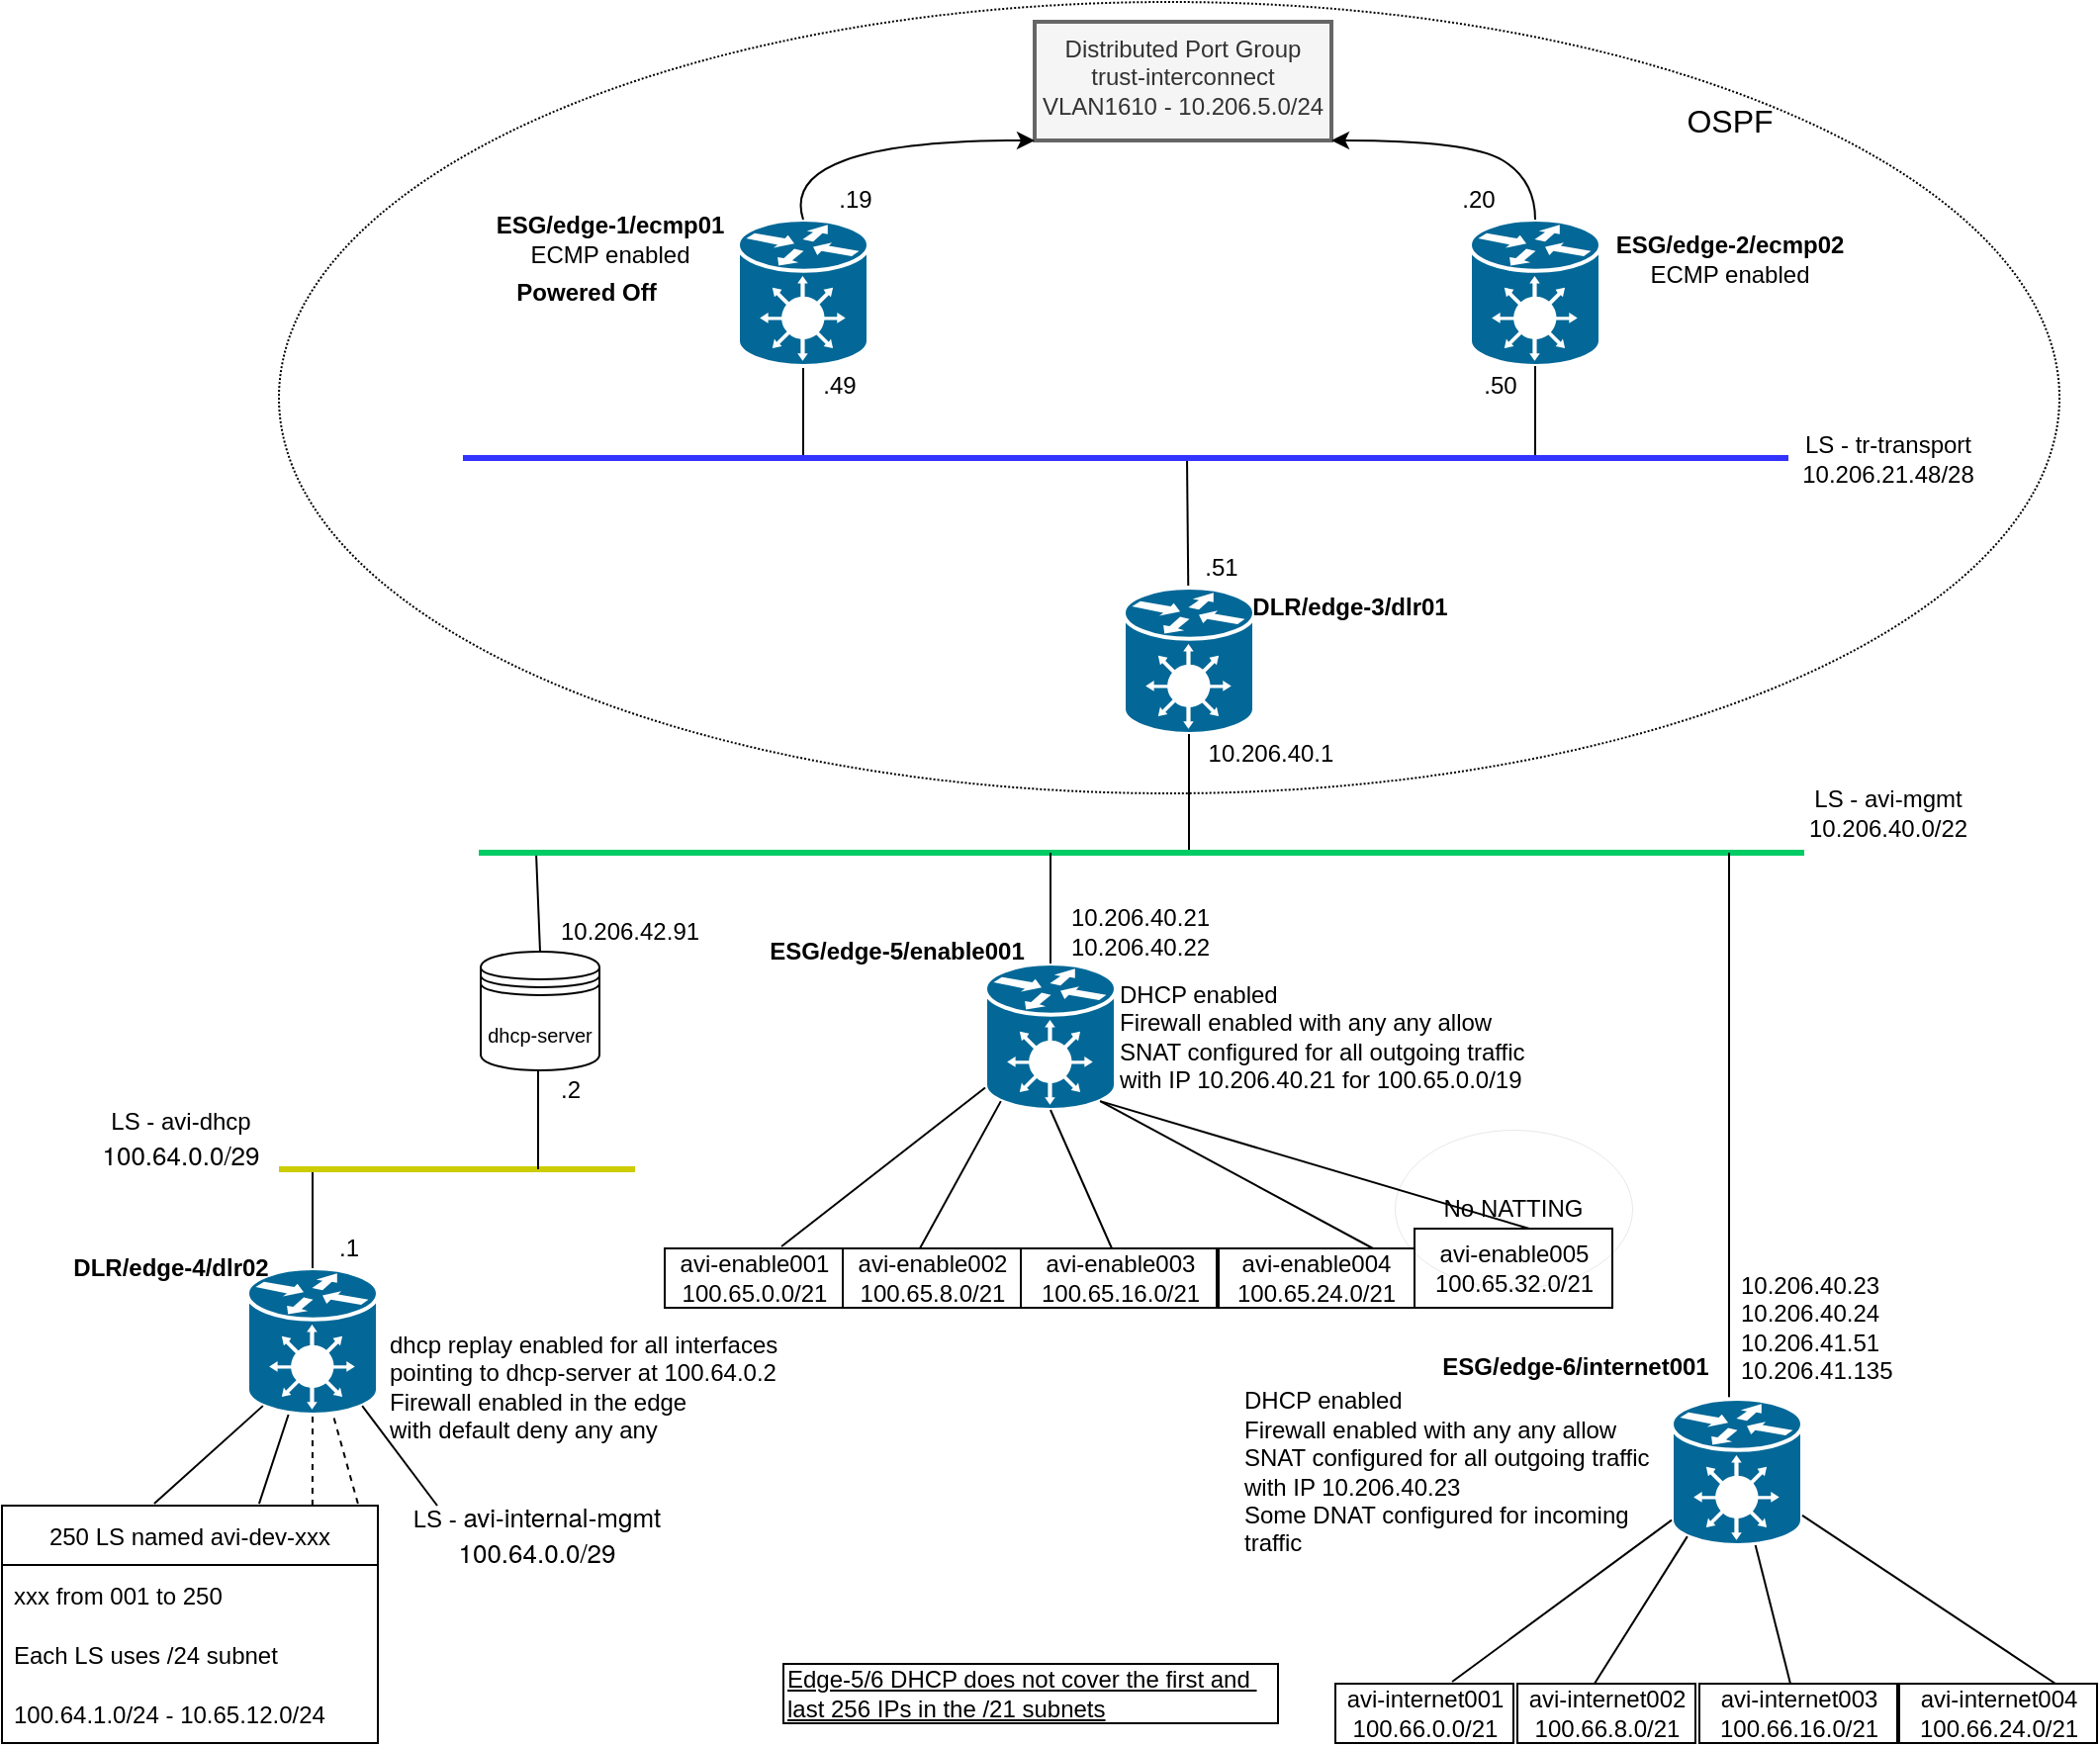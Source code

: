 <mxfile version="21.6.1" type="github">
  <diagram name="Page-1" id="c37626ed-c26b-45fb-9056-f9ebc6bb27b6">
    <mxGraphModel dx="2016" dy="1125" grid="1" gridSize="10" guides="1" tooltips="1" connect="1" arrows="1" fold="1" page="1" pageScale="1" pageWidth="1100" pageHeight="850" background="none" math="0" shadow="0">
      <root>
        <mxCell id="0" />
        <mxCell id="1" parent="0" />
        <mxCell id="N1dkzsuQkR2X4oeWRZf_-7" value="No NATTING" style="ellipse;whiteSpace=wrap;html=1;strokeWidth=0;" vertex="1" parent="1">
          <mxGeometry x="714" y="580" width="120" height="80" as="geometry" />
        </mxCell>
        <mxCell id="1xLOZ17CYS4UkB0JXkVa-25" value="" style="ellipse;whiteSpace=wrap;html=1;dashed=1;dashPattern=1 1;" parent="1" vertex="1">
          <mxGeometry x="150" y="10" width="900" height="400" as="geometry" />
        </mxCell>
        <mxCell id="1xLOZ17CYS4UkB0JXkVa-17" style="edgeStyle=orthogonalEdgeStyle;rounded=0;orthogonalLoop=1;jettySize=auto;html=1;exitX=0.5;exitY=1;exitDx=0;exitDy=0;exitPerimeter=0;entryX=0;entryY=0.5;entryDx=0;entryDy=0;entryPerimeter=0;endArrow=none;endFill=0;" parent="1" source="1xLOZ17CYS4UkB0JXkVa-4" edge="1">
          <mxGeometry relative="1" as="geometry">
            <mxPoint x="577" y="241" as="targetPoint" />
            <Array as="points">
              <mxPoint x="415" y="241" />
            </Array>
          </mxGeometry>
        </mxCell>
        <mxCell id="1xLOZ17CYS4UkB0JXkVa-4" value="" style="shape=mxgraph.cisco.hubs_and_gateways.generic_gateway;sketch=0;html=1;pointerEvents=1;dashed=0;fillColor=#036897;strokeColor=#ffffff;strokeWidth=2;verticalLabelPosition=bottom;verticalAlign=top;align=center;outlineConnect=0;" parent="1" vertex="1">
          <mxGeometry x="382" y="120" width="66" height="74" as="geometry" />
        </mxCell>
        <mxCell id="1xLOZ17CYS4UkB0JXkVa-5" value="Distributed Port Group&lt;br&gt;trust-interconnect&lt;br&gt;VLAN1610 -&amp;nbsp;10.206.5.0/24" style="whiteSpace=wrap;html=1;verticalAlign=top;fillColor=#f5f5f5;strokeColor=#666666;sketch=0;dashed=0;strokeWidth=2;fontColor=#333333;" parent="1" vertex="1">
          <mxGeometry x="532" y="20" width="150" height="60" as="geometry" />
        </mxCell>
        <mxCell id="1xLOZ17CYS4UkB0JXkVa-7" value="" style="shape=mxgraph.cisco.hubs_and_gateways.generic_gateway;sketch=0;html=1;pointerEvents=1;dashed=0;fillColor=#036897;strokeColor=#ffffff;strokeWidth=2;verticalLabelPosition=bottom;verticalAlign=top;align=center;outlineConnect=0;" parent="1" vertex="1">
          <mxGeometry x="752" y="120" width="66" height="74" as="geometry" />
        </mxCell>
        <mxCell id="1xLOZ17CYS4UkB0JXkVa-8" value="" style="curved=1;endArrow=classic;html=1;rounded=0;entryX=0;entryY=1;entryDx=0;entryDy=0;exitX=0.5;exitY=0;exitDx=0;exitDy=0;exitPerimeter=0;" parent="1" source="1xLOZ17CYS4UkB0JXkVa-4" target="1xLOZ17CYS4UkB0JXkVa-5" edge="1">
          <mxGeometry width="50" height="50" relative="1" as="geometry">
            <mxPoint x="442" y="170" as="sourcePoint" />
            <mxPoint x="492" y="120" as="targetPoint" />
            <Array as="points">
              <mxPoint x="402" y="80" />
            </Array>
          </mxGeometry>
        </mxCell>
        <mxCell id="1xLOZ17CYS4UkB0JXkVa-9" value="" style="curved=1;endArrow=classic;html=1;rounded=0;entryX=1;entryY=1;entryDx=0;entryDy=0;exitX=0.5;exitY=0;exitDx=0;exitDy=0;exitPerimeter=0;" parent="1" source="1xLOZ17CYS4UkB0JXkVa-7" target="1xLOZ17CYS4UkB0JXkVa-5" edge="1">
          <mxGeometry width="50" height="50" relative="1" as="geometry">
            <mxPoint x="762" y="120" as="sourcePoint" />
            <mxPoint x="812" y="70" as="targetPoint" />
            <Array as="points">
              <mxPoint x="785" y="100" />
              <mxPoint x="752" y="80" />
            </Array>
          </mxGeometry>
        </mxCell>
        <mxCell id="1xLOZ17CYS4UkB0JXkVa-10" value=".19" style="text;html=1;resizable=0;autosize=1;align=center;verticalAlign=middle;points=[];fillColor=none;strokeColor=none;rounded=0;" parent="1" vertex="1">
          <mxGeometry x="426" y="100" width="30" height="20" as="geometry" />
        </mxCell>
        <mxCell id="1xLOZ17CYS4UkB0JXkVa-11" value=".20" style="text;html=1;resizable=0;autosize=1;align=center;verticalAlign=middle;points=[];fillColor=none;strokeColor=none;rounded=0;" parent="1" vertex="1">
          <mxGeometry x="741" y="100" width="30" height="20" as="geometry" />
        </mxCell>
        <mxCell id="1xLOZ17CYS4UkB0JXkVa-12" value="LS - tr-transport&lt;br&gt;10.206.21.48/28" style="text;html=1;resizable=0;autosize=1;align=center;verticalAlign=middle;points=[];fillColor=none;strokeColor=none;rounded=0;" parent="1" vertex="1">
          <mxGeometry x="913" y="226" width="100" height="30" as="geometry" />
        </mxCell>
        <mxCell id="1xLOZ17CYS4UkB0JXkVa-13" value="Powered Off" style="text;html=1;resizable=0;autosize=1;align=center;verticalAlign=middle;points=[];fillColor=none;strokeColor=none;rounded=0;fontStyle=1" parent="1" vertex="1">
          <mxGeometry x="260" y="147" width="90" height="20" as="geometry" />
        </mxCell>
        <mxCell id="1xLOZ17CYS4UkB0JXkVa-14" value="ESG/edge-2/ecmp02&lt;br&gt;&lt;span style=&quot;font-weight: normal&quot;&gt;ECMP enabled&lt;/span&gt;" style="text;html=1;resizable=0;autosize=1;align=center;verticalAlign=middle;points=[];fillColor=none;strokeColor=none;rounded=0;fontStyle=1" parent="1" vertex="1">
          <mxGeometry x="818" y="125" width="130" height="30" as="geometry" />
        </mxCell>
        <mxCell id="1xLOZ17CYS4UkB0JXkVa-18" value="" style="edgeStyle=orthogonalEdgeStyle;rounded=0;orthogonalLoop=1;jettySize=auto;html=1;endArrow=none;endFill=0;" parent="1" target="1xLOZ17CYS4UkB0JXkVa-7" edge="1">
          <mxGeometry relative="1" as="geometry">
            <mxPoint x="641" y="241" as="sourcePoint" />
          </mxGeometry>
        </mxCell>
        <mxCell id="1xLOZ17CYS4UkB0JXkVa-16" value="" style="endArrow=none;html=1;rounded=0;" parent="1" source="1xLOZ17CYS4UkB0JXkVa-19" edge="1">
          <mxGeometry width="50" height="50" relative="1" as="geometry">
            <mxPoint x="570" y="400" as="sourcePoint" />
            <mxPoint x="609" y="240" as="targetPoint" />
          </mxGeometry>
        </mxCell>
        <mxCell id="1xLOZ17CYS4UkB0JXkVa-19" value="" style="shape=mxgraph.cisco.hubs_and_gateways.generic_gateway;sketch=0;html=1;pointerEvents=1;dashed=0;fillColor=#036897;strokeColor=#ffffff;strokeWidth=2;verticalLabelPosition=bottom;verticalAlign=top;align=center;outlineConnect=0;" parent="1" vertex="1">
          <mxGeometry x="577" y="306" width="66" height="74" as="geometry" />
        </mxCell>
        <mxCell id="1xLOZ17CYS4UkB0JXkVa-20" value=".49" style="text;html=1;resizable=0;autosize=1;align=center;verticalAlign=middle;points=[];fillColor=none;strokeColor=none;rounded=0;" parent="1" vertex="1">
          <mxGeometry x="418" y="194" width="30" height="20" as="geometry" />
        </mxCell>
        <mxCell id="1xLOZ17CYS4UkB0JXkVa-21" value="ESG/edge-1/ecmp01&lt;br&gt;&lt;span style=&quot;font-weight: normal&quot;&gt;ECMP enabled&lt;/span&gt;" style="text;html=1;resizable=0;autosize=1;align=center;verticalAlign=middle;points=[];fillColor=none;strokeColor=none;rounded=0;fontStyle=1" parent="1" vertex="1">
          <mxGeometry x="252" y="115" width="130" height="30" as="geometry" />
        </mxCell>
        <mxCell id="1xLOZ17CYS4UkB0JXkVa-22" value=".50" style="text;html=1;resizable=0;autosize=1;align=center;verticalAlign=middle;points=[];fillColor=none;strokeColor=none;rounded=0;" parent="1" vertex="1">
          <mxGeometry x="752" y="194" width="30" height="20" as="geometry" />
        </mxCell>
        <mxCell id="1xLOZ17CYS4UkB0JXkVa-23" value="DLR/edge-3/dlr01" style="text;html=1;resizable=0;autosize=1;align=center;verticalAlign=middle;points=[];fillColor=none;strokeColor=none;rounded=0;fontStyle=1" parent="1" vertex="1">
          <mxGeometry x="636" y="306" width="110" height="20" as="geometry" />
        </mxCell>
        <mxCell id="1xLOZ17CYS4UkB0JXkVa-24" value=".51" style="text;html=1;resizable=0;autosize=1;align=center;verticalAlign=middle;points=[];fillColor=none;strokeColor=none;rounded=0;" parent="1" vertex="1">
          <mxGeometry x="611" y="286" width="30" height="20" as="geometry" />
        </mxCell>
        <mxCell id="1xLOZ17CYS4UkB0JXkVa-27" value="LS - avi-mgmt&lt;br&gt;10.206.40.0/22" style="text;html=1;resizable=0;autosize=1;align=center;verticalAlign=middle;points=[];fillColor=none;strokeColor=none;rounded=0;fontStyle=0" parent="1" vertex="1">
          <mxGeometry x="913" y="405" width="100" height="30" as="geometry" />
        </mxCell>
        <mxCell id="1xLOZ17CYS4UkB0JXkVa-29" value="" style="endArrow=none;html=1;rounded=0;entryX=0.5;entryY=1;entryDx=0;entryDy=0;entryPerimeter=0;" parent="1" target="1xLOZ17CYS4UkB0JXkVa-19" edge="1">
          <mxGeometry width="50" height="50" relative="1" as="geometry">
            <mxPoint x="610" y="440" as="sourcePoint" />
            <mxPoint x="630" y="300" as="targetPoint" />
          </mxGeometry>
        </mxCell>
        <mxCell id="1xLOZ17CYS4UkB0JXkVa-30" value="10.206.40.1" style="text;html=1;resizable=0;autosize=1;align=center;verticalAlign=middle;points=[];fillColor=none;strokeColor=none;rounded=0;" parent="1" vertex="1">
          <mxGeometry x="611" y="380" width="80" height="20" as="geometry" />
        </mxCell>
        <mxCell id="1xLOZ17CYS4UkB0JXkVa-31" value="&lt;font style=&quot;font-size: 16px&quot;&gt;OSPF&lt;/font&gt;" style="text;html=1;resizable=0;autosize=1;align=center;verticalAlign=middle;points=[];fillColor=none;strokeColor=none;rounded=0;dashed=1;dashPattern=1 1;" parent="1" vertex="1">
          <mxGeometry x="853" y="60" width="60" height="20" as="geometry" />
        </mxCell>
        <mxCell id="1xLOZ17CYS4UkB0JXkVa-33" value="&lt;font style=&quot;font-size: 10px&quot;&gt;dhcp-server&lt;/font&gt;" style="shape=datastore;whiteSpace=wrap;html=1;fontSize=16;" parent="1" vertex="1">
          <mxGeometry x="252" y="490" width="60" height="60" as="geometry" />
        </mxCell>
        <mxCell id="1xLOZ17CYS4UkB0JXkVa-34" value="" style="endArrow=none;html=1;rounded=0;fontSize=10;exitX=0.5;exitY=0;exitDx=0;exitDy=0;" parent="1" source="1xLOZ17CYS4UkB0JXkVa-33" edge="1">
          <mxGeometry width="50" height="50" relative="1" as="geometry">
            <mxPoint x="370" y="510" as="sourcePoint" />
            <mxPoint x="280" y="440" as="targetPoint" />
          </mxGeometry>
        </mxCell>
        <mxCell id="1xLOZ17CYS4UkB0JXkVa-35" value="10.206.42.91" style="text;html=1;resizable=0;autosize=1;align=center;verticalAlign=middle;points=[];fillColor=none;strokeColor=none;rounded=0;" parent="1" vertex="1">
          <mxGeometry x="282" y="470" width="90" height="20" as="geometry" />
        </mxCell>
        <mxCell id="1xLOZ17CYS4UkB0JXkVa-36" value="" style="shape=mxgraph.cisco.hubs_and_gateways.generic_gateway;sketch=0;html=1;pointerEvents=1;dashed=0;fillColor=#036897;strokeColor=#ffffff;strokeWidth=2;verticalLabelPosition=bottom;verticalAlign=top;align=center;outlineConnect=0;" parent="1" vertex="1">
          <mxGeometry x="134" y="650" width="66" height="74" as="geometry" />
        </mxCell>
        <mxCell id="1xLOZ17CYS4UkB0JXkVa-37" value="" style="endArrow=none;html=1;rounded=0;fontSize=10;exitX=0.5;exitY=0;exitDx=0;exitDy=0;exitPerimeter=0;" parent="1" source="1xLOZ17CYS4UkB0JXkVa-36" edge="1">
          <mxGeometry width="50" height="50" relative="1" as="geometry">
            <mxPoint x="210" y="520" as="sourcePoint" />
            <mxPoint x="167" y="600" as="targetPoint" />
          </mxGeometry>
        </mxCell>
        <mxCell id="1xLOZ17CYS4UkB0JXkVa-38" value="DLR/edge-4/dlr02" style="text;html=1;resizable=0;autosize=1;align=center;verticalAlign=middle;points=[];fillColor=none;strokeColor=none;rounded=0;fontStyle=1" parent="1" vertex="1">
          <mxGeometry x="40" y="640" width="110" height="20" as="geometry" />
        </mxCell>
        <mxCell id="BzZCV9VPGs3wFo0-s8eh-1" value="" style="endArrow=none;html=1;rounded=0;strokeColor=#3333FF;strokeWidth=3;" parent="1" edge="1">
          <mxGeometry width="50" height="50" relative="1" as="geometry">
            <mxPoint x="243" y="240.5" as="sourcePoint" />
            <mxPoint x="913" y="240.5" as="targetPoint" />
          </mxGeometry>
        </mxCell>
        <mxCell id="BzZCV9VPGs3wFo0-s8eh-2" value="" style="endArrow=none;html=1;rounded=0;strokeColor=#00CC66;strokeWidth=3;" parent="1" edge="1">
          <mxGeometry width="50" height="50" relative="1" as="geometry">
            <mxPoint x="251" y="440" as="sourcePoint" />
            <mxPoint x="921" y="440" as="targetPoint" />
          </mxGeometry>
        </mxCell>
        <mxCell id="BzZCV9VPGs3wFo0-s8eh-3" value="" style="endArrow=none;html=1;rounded=0;strokeColor=#CCCC00;strokeWidth=3;" parent="1" edge="1">
          <mxGeometry width="50" height="50" relative="1" as="geometry">
            <mxPoint x="150" y="600" as="sourcePoint" />
            <mxPoint x="330" y="600" as="targetPoint" />
          </mxGeometry>
        </mxCell>
        <mxCell id="BzZCV9VPGs3wFo0-s8eh-4" value="LS - avi-dhcp&lt;br&gt;&lt;p class=&quot;p1&quot; style=&quot;margin: 0px ; font-stretch: normal ; font-size: 13px ; line-height: normal ; font-family: &amp;#34;helvetica neue&amp;#34;&quot;&gt;100.64.0.0/29&lt;/p&gt;" style="text;html=1;resizable=0;autosize=1;align=center;verticalAlign=middle;points=[];fillColor=none;strokeColor=none;rounded=0;" parent="1" vertex="1">
          <mxGeometry x="50" y="570" width="100" height="30" as="geometry" />
        </mxCell>
        <mxCell id="BzZCV9VPGs3wFo0-s8eh-8" value="" style="endArrow=none;html=1;rounded=0;" parent="1" edge="1">
          <mxGeometry width="50" height="50" relative="1" as="geometry">
            <mxPoint x="281" y="600" as="sourcePoint" />
            <mxPoint x="281" y="550" as="targetPoint" />
          </mxGeometry>
        </mxCell>
        <mxCell id="BzZCV9VPGs3wFo0-s8eh-9" value=".2" style="text;html=1;resizable=0;autosize=1;align=center;verticalAlign=middle;points=[];fillColor=none;strokeColor=none;rounded=0;" parent="1" vertex="1">
          <mxGeometry x="282" y="550" width="30" height="20" as="geometry" />
        </mxCell>
        <mxCell id="BzZCV9VPGs3wFo0-s8eh-10" value=".1" style="text;html=1;resizable=0;autosize=1;align=center;verticalAlign=middle;points=[];fillColor=none;strokeColor=none;rounded=0;" parent="1" vertex="1">
          <mxGeometry x="170" y="630" width="30" height="20" as="geometry" />
        </mxCell>
        <mxCell id="BzZCV9VPGs3wFo0-s8eh-14" value="" style="endArrow=none;html=1;rounded=0;entryX=0.12;entryY=0.94;entryDx=0;entryDy=0;entryPerimeter=0;exitX=0.405;exitY=-0.008;exitDx=0;exitDy=0;exitPerimeter=0;" parent="1" source="BzZCV9VPGs3wFo0-s8eh-27" target="1xLOZ17CYS4UkB0JXkVa-36" edge="1">
          <mxGeometry width="50" height="50" relative="1" as="geometry">
            <mxPoint x="90" y="770" as="sourcePoint" />
            <mxPoint x="30" y="740" as="targetPoint" />
          </mxGeometry>
        </mxCell>
        <mxCell id="BzZCV9VPGs3wFo0-s8eh-15" value="" style="endArrow=none;html=1;rounded=0;exitX=0.684;exitY=-0.008;exitDx=0;exitDy=0;exitPerimeter=0;" parent="1" source="BzZCV9VPGs3wFo0-s8eh-27" target="1xLOZ17CYS4UkB0JXkVa-36" edge="1">
          <mxGeometry width="50" height="50" relative="1" as="geometry">
            <mxPoint x="140" y="770" as="sourcePoint" />
            <mxPoint x="140" y="720" as="targetPoint" />
          </mxGeometry>
        </mxCell>
        <mxCell id="BzZCV9VPGs3wFo0-s8eh-16" value="" style="endArrow=none;html=1;rounded=0;entryX=0.5;entryY=1;entryDx=0;entryDy=0;entryPerimeter=0;dashed=1;exitX=0.826;exitY=0;exitDx=0;exitDy=0;exitPerimeter=0;" parent="1" source="BzZCV9VPGs3wFo0-s8eh-27" target="1xLOZ17CYS4UkB0JXkVa-36" edge="1">
          <mxGeometry width="50" height="50" relative="1" as="geometry">
            <mxPoint x="167" y="770" as="sourcePoint" />
            <mxPoint x="166.258" y="734" as="targetPoint" />
          </mxGeometry>
        </mxCell>
        <mxCell id="BzZCV9VPGs3wFo0-s8eh-17" value="" style="endArrow=none;html=1;rounded=0;dashed=1;exitX=0.947;exitY=-0.008;exitDx=0;exitDy=0;exitPerimeter=0;" parent="1" source="BzZCV9VPGs3wFo0-s8eh-27" target="1xLOZ17CYS4UkB0JXkVa-36" edge="1">
          <mxGeometry width="50" height="50" relative="1" as="geometry">
            <mxPoint x="190" y="770" as="sourcePoint" />
            <mxPoint x="177" y="734" as="targetPoint" />
          </mxGeometry>
        </mxCell>
        <mxCell id="BzZCV9VPGs3wFo0-s8eh-18" value="" style="endArrow=none;html=1;rounded=0;entryX=0.88;entryY=0.94;entryDx=0;entryDy=0;entryPerimeter=0;" parent="1" target="1xLOZ17CYS4UkB0JXkVa-36" edge="1">
          <mxGeometry width="50" height="50" relative="1" as="geometry">
            <mxPoint x="230" y="770" as="sourcePoint" />
            <mxPoint x="187" y="744" as="targetPoint" />
          </mxGeometry>
        </mxCell>
        <mxCell id="BzZCV9VPGs3wFo0-s8eh-27" value="250 LS named avi-dev-xxx" style="swimlane;fontStyle=0;childLayout=stackLayout;horizontal=1;startSize=30;horizontalStack=0;resizeParent=1;resizeParentMax=0;resizeLast=0;collapsible=1;marginBottom=0;" parent="1" vertex="1">
          <mxGeometry x="10" y="770" width="190" height="120" as="geometry">
            <mxRectangle x="800" y="550" width="50" height="30" as="alternateBounds" />
          </mxGeometry>
        </mxCell>
        <mxCell id="BzZCV9VPGs3wFo0-s8eh-28" value="xxx from 001 to 250" style="text;strokeColor=none;fillColor=none;align=left;verticalAlign=middle;spacingLeft=4;spacingRight=4;overflow=hidden;points=[[0,0.5],[1,0.5]];portConstraint=eastwest;rotatable=0;" parent="BzZCV9VPGs3wFo0-s8eh-27" vertex="1">
          <mxGeometry y="30" width="190" height="30" as="geometry" />
        </mxCell>
        <mxCell id="BzZCV9VPGs3wFo0-s8eh-29" value="Each LS uses /24 subnet" style="text;strokeColor=none;fillColor=none;align=left;verticalAlign=middle;spacingLeft=4;spacingRight=4;overflow=hidden;points=[[0,0.5],[1,0.5]];portConstraint=eastwest;rotatable=0;" parent="BzZCV9VPGs3wFo0-s8eh-27" vertex="1">
          <mxGeometry y="60" width="190" height="30" as="geometry" />
        </mxCell>
        <mxCell id="BzZCV9VPGs3wFo0-s8eh-30" value="100.64.1.0/24 - 10.65.12.0/24" style="text;strokeColor=none;fillColor=none;align=left;verticalAlign=middle;spacingLeft=4;spacingRight=4;overflow=hidden;points=[[0,0.5],[1,0.5]];portConstraint=eastwest;rotatable=0;" parent="BzZCV9VPGs3wFo0-s8eh-27" vertex="1">
          <mxGeometry y="90" width="190" height="30" as="geometry" />
        </mxCell>
        <mxCell id="BzZCV9VPGs3wFo0-s8eh-31" value="LS -&amp;nbsp;&lt;span style=&quot;font-family: &amp;#34;helvetica neue&amp;#34; ; font-size: 13px&quot;&gt;avi-internal-mgmt&lt;/span&gt;&lt;p class=&quot;p1&quot; style=&quot;margin: 0px ; font-stretch: normal ; font-size: 13px ; line-height: normal ; font-family: &amp;#34;helvetica neue&amp;#34;&quot;&gt;100.64.0.0/29&lt;/p&gt;" style="text;html=1;resizable=0;autosize=1;align=center;verticalAlign=middle;points=[];fillColor=none;strokeColor=none;rounded=0;" parent="1" vertex="1">
          <mxGeometry x="210" y="770" width="140" height="30" as="geometry" />
        </mxCell>
        <mxCell id="BzZCV9VPGs3wFo0-s8eh-32" value="" style="shape=mxgraph.cisco.hubs_and_gateways.generic_gateway;sketch=0;html=1;pointerEvents=1;dashed=0;fillColor=#036897;strokeColor=#ffffff;strokeWidth=2;verticalLabelPosition=bottom;verticalAlign=top;align=center;outlineConnect=0;" parent="1" vertex="1">
          <mxGeometry x="507" y="496" width="66" height="74" as="geometry" />
        </mxCell>
        <mxCell id="BzZCV9VPGs3wFo0-s8eh-33" value="dhcp replay enabled for all interfaces&lt;br&gt;pointing to dhcp-server at 100.64.0.2&lt;br&gt;Firewall enabled in the edge &lt;br&gt;with default deny any any" style="text;html=1;resizable=0;autosize=1;align=left;verticalAlign=middle;points=[];fillColor=none;strokeColor=none;rounded=0;" parent="1" vertex="1">
          <mxGeometry x="204" y="680" width="210" height="60" as="geometry" />
        </mxCell>
        <mxCell id="BzZCV9VPGs3wFo0-s8eh-34" value="" style="endArrow=none;html=1;rounded=0;exitX=0.5;exitY=0;exitDx=0;exitDy=0;exitPerimeter=0;" parent="1" source="BzZCV9VPGs3wFo0-s8eh-32" edge="1">
          <mxGeometry width="50" height="50" relative="1" as="geometry">
            <mxPoint x="549" y="500" as="sourcePoint" />
            <mxPoint x="540" y="440" as="targetPoint" />
          </mxGeometry>
        </mxCell>
        <mxCell id="BzZCV9VPGs3wFo0-s8eh-36" value="ESG/edge-5/enable001" style="text;html=1;resizable=0;autosize=1;align=center;verticalAlign=middle;points=[];fillColor=none;strokeColor=none;rounded=0;fontStyle=1" parent="1" vertex="1">
          <mxGeometry x="392" y="480" width="140" height="20" as="geometry" />
        </mxCell>
        <mxCell id="BzZCV9VPGs3wFo0-s8eh-37" value="10.206.40.21&lt;br&gt;10.206.40.22" style="text;html=1;resizable=0;autosize=1;align=center;verticalAlign=middle;points=[];fillColor=none;strokeColor=none;rounded=0;" parent="1" vertex="1">
          <mxGeometry x="540" y="465" width="90" height="30" as="geometry" />
        </mxCell>
        <mxCell id="BzZCV9VPGs3wFo0-s8eh-38" value="" style="endArrow=none;html=1;rounded=0;exitX=0.656;exitY=-0.033;exitDx=0;exitDy=0;exitPerimeter=0;" parent="1" source="BzZCV9VPGs3wFo0-s8eh-39" target="BzZCV9VPGs3wFo0-s8eh-32" edge="1">
          <mxGeometry width="50" height="50" relative="1" as="geometry">
            <mxPoint x="456.0" y="619.48" as="sourcePoint" />
            <mxPoint x="509" y="550" as="targetPoint" />
          </mxGeometry>
        </mxCell>
        <mxCell id="BzZCV9VPGs3wFo0-s8eh-39" value="avi-enable001&lt;br&gt;100.65.0.0/21" style="text;html=1;resizable=0;autosize=1;align=center;verticalAlign=middle;points=[];fillColor=none;strokeColor=default;rounded=0;" parent="1" vertex="1">
          <mxGeometry x="345" y="640" width="90" height="30" as="geometry" />
        </mxCell>
        <mxCell id="BzZCV9VPGs3wFo0-s8eh-40" value="" style="endArrow=none;html=1;rounded=0;exitX=0.433;exitY=0;exitDx=0;exitDy=0;exitPerimeter=0;entryX=0.12;entryY=0.94;entryDx=0;entryDy=0;entryPerimeter=0;" parent="1" source="BzZCV9VPGs3wFo0-s8eh-41" target="BzZCV9VPGs3wFo0-s8eh-32" edge="1">
          <mxGeometry width="50" height="50" relative="1" as="geometry">
            <mxPoint x="460" y="640" as="sourcePoint" />
            <mxPoint x="517" y="567.133" as="targetPoint" />
          </mxGeometry>
        </mxCell>
        <mxCell id="BzZCV9VPGs3wFo0-s8eh-41" value="avi-enable002&lt;br&gt;100.65.8.0/21" style="text;html=1;resizable=0;autosize=1;align=center;verticalAlign=middle;points=[];fillColor=none;strokeColor=default;rounded=0;" parent="1" vertex="1">
          <mxGeometry x="435" y="640" width="90" height="30" as="geometry" />
        </mxCell>
        <mxCell id="BzZCV9VPGs3wFo0-s8eh-42" value="avi-enable003&lt;br&gt;100.65.16.0/21" style="text;html=1;resizable=0;autosize=1;align=center;verticalAlign=middle;points=[];fillColor=none;strokeColor=default;rounded=0;" parent="1" vertex="1">
          <mxGeometry x="525" y="640" width="100" height="30" as="geometry" />
        </mxCell>
        <mxCell id="BzZCV9VPGs3wFo0-s8eh-43" value="" style="endArrow=none;html=1;rounded=0;exitX=0.46;exitY=0;exitDx=0;exitDy=0;exitPerimeter=0;entryX=0.5;entryY=1;entryDx=0;entryDy=0;entryPerimeter=0;" parent="1" source="BzZCV9VPGs3wFo0-s8eh-42" target="BzZCV9VPGs3wFo0-s8eh-32" edge="1">
          <mxGeometry width="50" height="50" relative="1" as="geometry">
            <mxPoint x="466.97" y="650" as="sourcePoint" />
            <mxPoint x="524.92" y="575.56" as="targetPoint" />
          </mxGeometry>
        </mxCell>
        <mxCell id="BzZCV9VPGs3wFo0-s8eh-44" value="avi-enable004&lt;br&gt;100.65.24.0/21" style="text;html=1;resizable=0;autosize=1;align=center;verticalAlign=middle;points=[];fillColor=none;strokeColor=default;rounded=0;" parent="1" vertex="1">
          <mxGeometry x="624" y="640" width="100" height="30" as="geometry" />
        </mxCell>
        <mxCell id="BzZCV9VPGs3wFo0-s8eh-45" value="" style="endArrow=none;html=1;rounded=0;exitX=0.79;exitY=0;exitDx=0;exitDy=0;exitPerimeter=0;entryX=0.88;entryY=0.94;entryDx=0;entryDy=0;entryPerimeter=0;" parent="1" source="BzZCV9VPGs3wFo0-s8eh-44" target="BzZCV9VPGs3wFo0-s8eh-32" edge="1">
          <mxGeometry width="50" height="50" relative="1" as="geometry">
            <mxPoint x="520" y="649.01" as="sourcePoint" />
            <mxPoint x="550" y="580" as="targetPoint" />
          </mxGeometry>
        </mxCell>
        <mxCell id="BzZCV9VPGs3wFo0-s8eh-46" value="DHCP enabled&lt;br&gt;Firewall enabled with any any allow&lt;br&gt;SNAT configured for all outgoing traffic&lt;br&gt;with IP 10.206.40.21 for 100.65.0.0/19" style="text;html=1;resizable=0;autosize=1;align=left;verticalAlign=middle;points=[];fillColor=none;strokeColor=none;rounded=0;" parent="1" vertex="1">
          <mxGeometry x="573" y="498" width="230" height="70" as="geometry" />
        </mxCell>
        <mxCell id="BzZCV9VPGs3wFo0-s8eh-48" value="ESG/edge-6/internet001" style="text;html=1;resizable=0;autosize=1;align=center;verticalAlign=middle;points=[];fillColor=none;strokeColor=none;rounded=0;fontStyle=1" parent="1" vertex="1">
          <mxGeometry x="730" y="690" width="150" height="20" as="geometry" />
        </mxCell>
        <mxCell id="BzZCV9VPGs3wFo0-s8eh-49" value="" style="endArrow=none;html=1;rounded=0;" parent="1" edge="1">
          <mxGeometry width="50" height="50" relative="1" as="geometry">
            <mxPoint x="883" y="716" as="sourcePoint" />
            <mxPoint x="883" y="440" as="targetPoint" />
          </mxGeometry>
        </mxCell>
        <mxCell id="BzZCV9VPGs3wFo0-s8eh-50" value="10.206.40.23&lt;br&gt;10.206.40.24&lt;br&gt;10.206.41.51&lt;br&gt;10.206.41.135" style="text;html=1;resizable=0;autosize=1;align=left;verticalAlign=middle;points=[];fillColor=none;strokeColor=none;rounded=0;" parent="1" vertex="1">
          <mxGeometry x="887" y="650" width="90" height="60" as="geometry" />
        </mxCell>
        <mxCell id="BzZCV9VPGs3wFo0-s8eh-51" value="DHCP enabled&lt;br&gt;Firewall enabled with any any allow&lt;br&gt;SNAT configured for all outgoing traffic&lt;br&gt;with IP 10.206.40.23&lt;br&gt;Some DNAT configured for incoming&amp;nbsp;&lt;br&gt;traffic" style="text;html=1;resizable=0;autosize=1;align=left;verticalAlign=middle;points=[];fillColor=none;strokeColor=none;rounded=0;" parent="1" vertex="1">
          <mxGeometry x="636" y="708" width="220" height="90" as="geometry" />
        </mxCell>
        <mxCell id="BzZCV9VPGs3wFo0-s8eh-53" value="" style="shape=mxgraph.cisco.hubs_and_gateways.generic_gateway;sketch=0;html=1;pointerEvents=1;dashed=0;fillColor=#036897;strokeColor=#ffffff;strokeWidth=2;verticalLabelPosition=bottom;verticalAlign=top;align=center;outlineConnect=0;" parent="1" vertex="1">
          <mxGeometry x="854" y="716" width="66" height="74" as="geometry" />
        </mxCell>
        <mxCell id="BzZCV9VPGs3wFo0-s8eh-54" value="" style="endArrow=none;html=1;rounded=0;exitX=0.433;exitY=0;exitDx=0;exitDy=0;exitPerimeter=0;entryX=0.12;entryY=0.94;entryDx=0;entryDy=0;entryPerimeter=0;" parent="1" source="BzZCV9VPGs3wFo0-s8eh-59" target="BzZCV9VPGs3wFo0-s8eh-53" edge="1">
          <mxGeometry width="50" height="50" relative="1" as="geometry">
            <mxPoint x="807" y="860" as="sourcePoint" />
            <mxPoint x="864" y="787.133" as="targetPoint" />
          </mxGeometry>
        </mxCell>
        <mxCell id="BzZCV9VPGs3wFo0-s8eh-55" value="" style="endArrow=none;html=1;rounded=0;exitX=0.46;exitY=0;exitDx=0;exitDy=0;exitPerimeter=0;" parent="1" source="BzZCV9VPGs3wFo0-s8eh-60" target="BzZCV9VPGs3wFo0-s8eh-53" edge="1">
          <mxGeometry width="50" height="50" relative="1" as="geometry">
            <mxPoint x="813.97" y="870" as="sourcePoint" />
            <mxPoint x="871.92" y="795.56" as="targetPoint" />
          </mxGeometry>
        </mxCell>
        <mxCell id="BzZCV9VPGs3wFo0-s8eh-56" value="" style="endArrow=none;html=1;rounded=0;exitX=0.79;exitY=0;exitDx=0;exitDy=0;exitPerimeter=0;" parent="1" source="BzZCV9VPGs3wFo0-s8eh-61" target="BzZCV9VPGs3wFo0-s8eh-53" edge="1">
          <mxGeometry width="50" height="50" relative="1" as="geometry">
            <mxPoint x="867" y="869.01" as="sourcePoint" />
            <mxPoint x="897" y="800" as="targetPoint" />
          </mxGeometry>
        </mxCell>
        <mxCell id="BzZCV9VPGs3wFo0-s8eh-57" value="" style="endArrow=none;html=1;rounded=0;exitX=0.656;exitY=-0.033;exitDx=0;exitDy=0;exitPerimeter=0;" parent="1" source="BzZCV9VPGs3wFo0-s8eh-58" target="BzZCV9VPGs3wFo0-s8eh-53" edge="1">
          <mxGeometry width="50" height="50" relative="1" as="geometry">
            <mxPoint x="803.0" y="839.48" as="sourcePoint" />
            <mxPoint x="856" y="770" as="targetPoint" />
          </mxGeometry>
        </mxCell>
        <mxCell id="BzZCV9VPGs3wFo0-s8eh-58" value="avi-internet001&lt;br&gt;100.66.0.0/21" style="text;html=1;resizable=0;autosize=1;align=center;verticalAlign=middle;points=[];fillColor=none;strokeColor=default;rounded=0;" parent="1" vertex="1">
          <mxGeometry x="684" y="860" width="90" height="30" as="geometry" />
        </mxCell>
        <mxCell id="BzZCV9VPGs3wFo0-s8eh-59" value="avi-internet002&lt;br&gt;100.66.8.0/21" style="text;html=1;resizable=0;autosize=1;align=center;verticalAlign=middle;points=[];fillColor=none;strokeColor=default;rounded=0;" parent="1" vertex="1">
          <mxGeometry x="776" y="860" width="90" height="30" as="geometry" />
        </mxCell>
        <mxCell id="BzZCV9VPGs3wFo0-s8eh-60" value="avi-internet003&lt;br&gt;100.66.16.0/21" style="text;html=1;resizable=0;autosize=1;align=center;verticalAlign=middle;points=[];fillColor=none;strokeColor=default;rounded=0;" parent="1" vertex="1">
          <mxGeometry x="868" y="860" width="100" height="30" as="geometry" />
        </mxCell>
        <mxCell id="BzZCV9VPGs3wFo0-s8eh-61" value="avi-internet004&lt;br&gt;100.66.24.0/21" style="text;html=1;resizable=0;autosize=1;align=center;verticalAlign=middle;points=[];fillColor=none;strokeColor=default;rounded=0;" parent="1" vertex="1">
          <mxGeometry x="969" y="860" width="100" height="30" as="geometry" />
        </mxCell>
        <mxCell id="BzZCV9VPGs3wFo0-s8eh-63" value="&lt;u&gt;Edge-5/6 DHCP does not cover the first and&amp;nbsp;&lt;br&gt;last 256 IPs in the /21 subnets&lt;/u&gt;" style="text;html=1;resizable=0;autosize=1;align=left;verticalAlign=middle;points=[];fillColor=none;strokeColor=default;rounded=0;" parent="1" vertex="1">
          <mxGeometry x="405" y="850" width="250" height="30" as="geometry" />
        </mxCell>
        <mxCell id="N1dkzsuQkR2X4oeWRZf_-2" value="" style="endArrow=none;html=1;rounded=0;entryX=0.88;entryY=0.94;entryDx=0;entryDy=0;entryPerimeter=0;" edge="1" parent="1" target="BzZCV9VPGs3wFo0-s8eh-32">
          <mxGeometry width="50" height="50" relative="1" as="geometry">
            <mxPoint x="782" y="630" as="sourcePoint" />
            <mxPoint x="652" y="555" as="targetPoint" />
          </mxGeometry>
        </mxCell>
        <mxCell id="N1dkzsuQkR2X4oeWRZf_-4" value="avi-enable005&lt;br&gt;100.65.32.0/21" style="text;html=1;resizable=0;autosize=1;align=center;verticalAlign=middle;points=[];fillColor=none;strokeColor=default;rounded=0;" vertex="1" parent="1">
          <mxGeometry x="724" y="630" width="100" height="40" as="geometry" />
        </mxCell>
      </root>
    </mxGraphModel>
  </diagram>
</mxfile>
